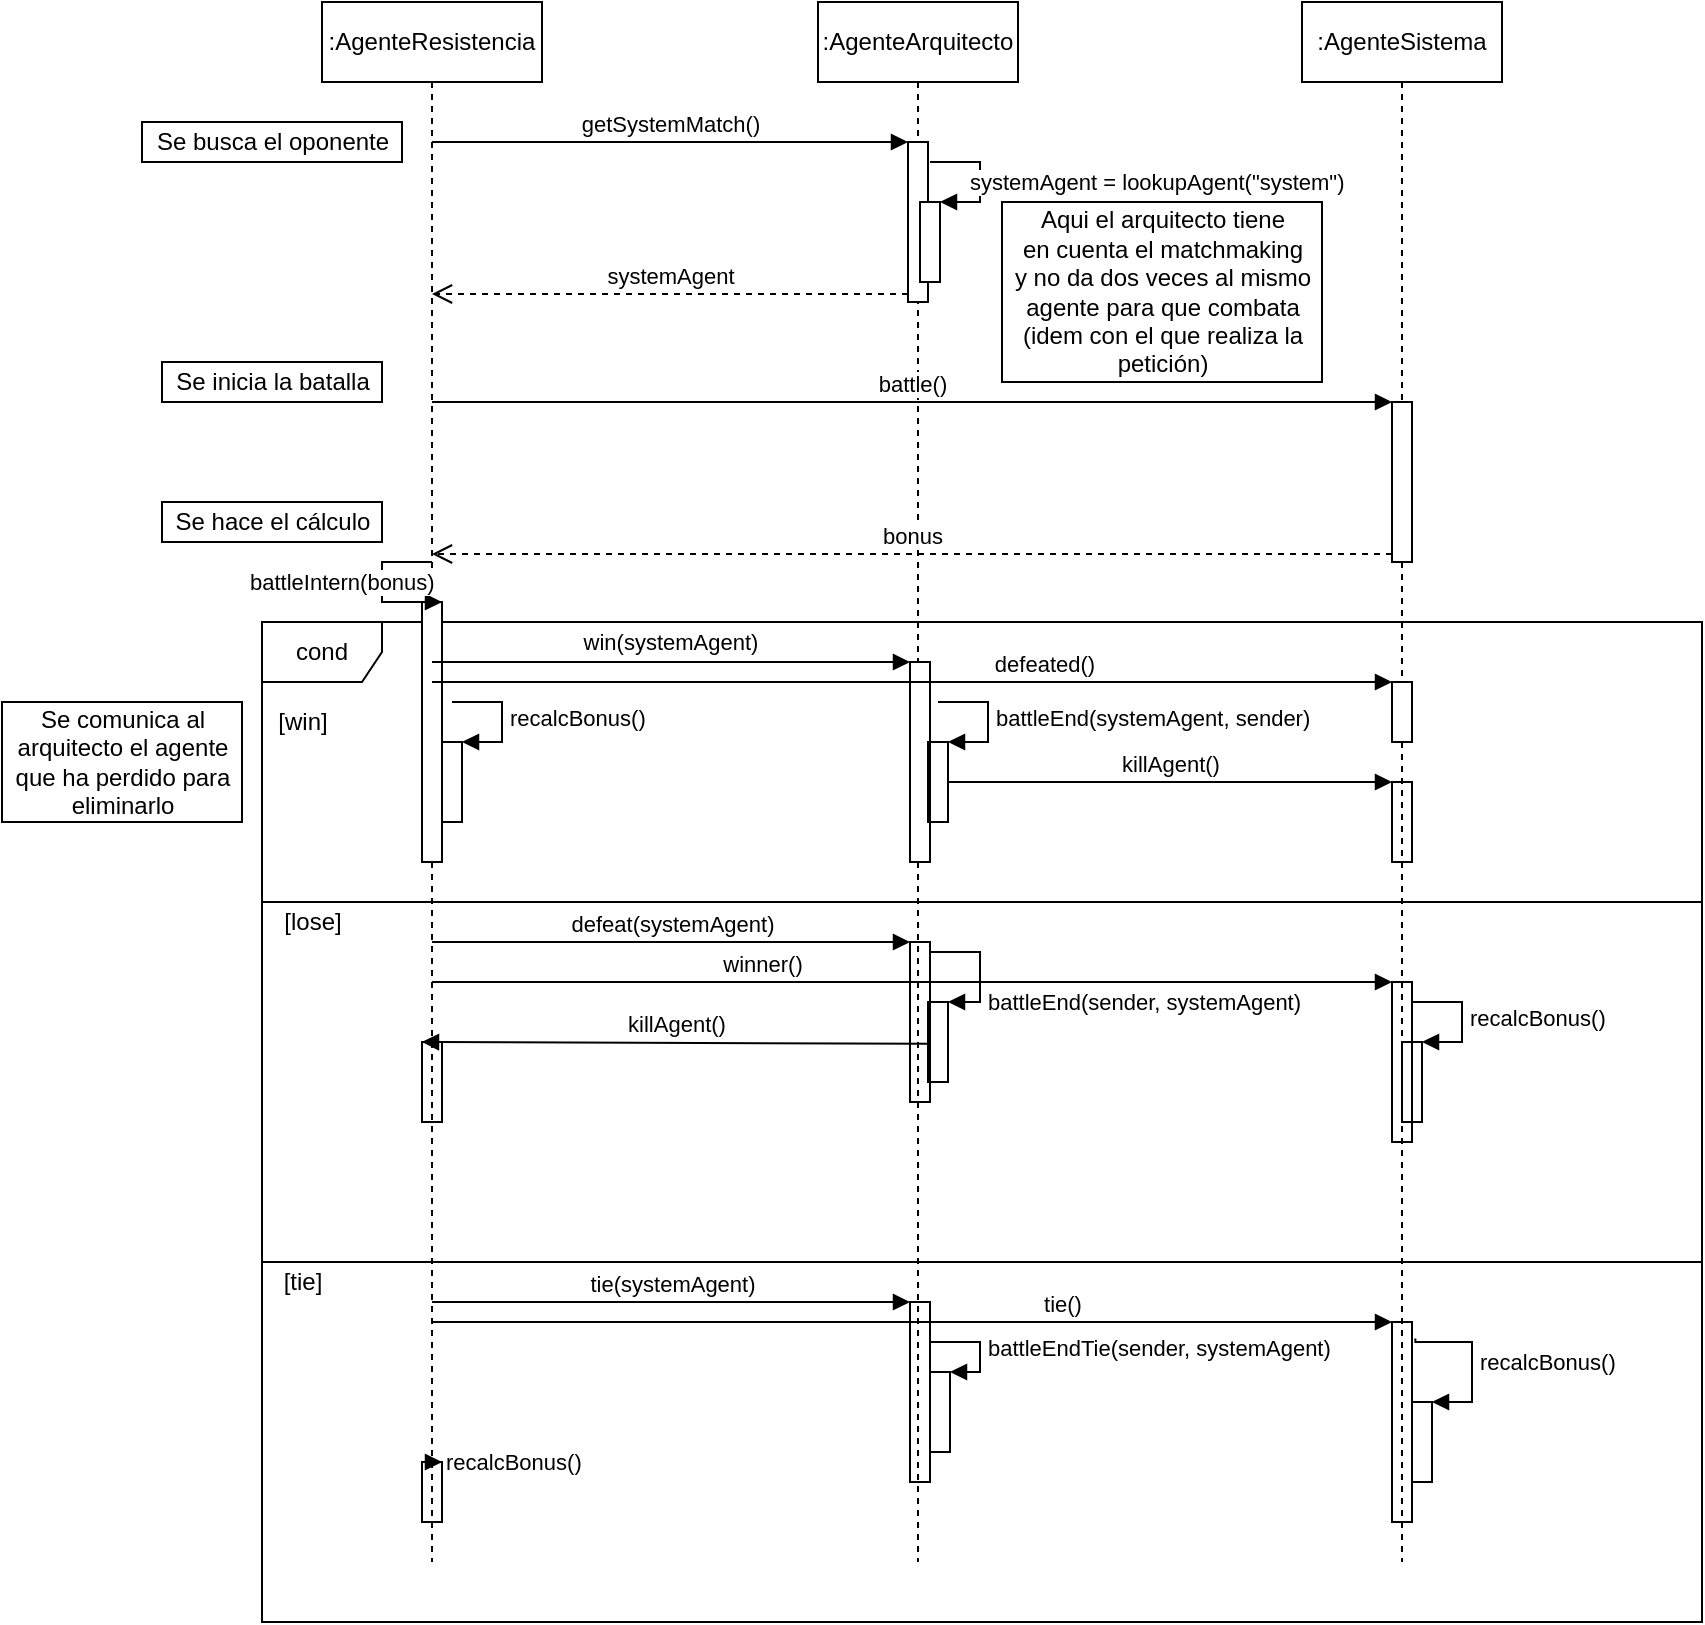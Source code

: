 <mxfile version="13.9.5" type="device"><diagram id="ZvYChKvBBwbPie8PScL7" name="Página-1"><mxGraphModel dx="1011" dy="130" grid="1" gridSize="10" guides="1" tooltips="1" connect="1" arrows="1" fold="1" page="1" pageScale="1" pageWidth="827" pageHeight="1169" math="0" shadow="0"><root><mxCell id="0"/><mxCell id="1" parent="0"/><mxCell id="j2AgSggDFy-0qMOhqjIw-64" value="" style="rounded=0;whiteSpace=wrap;html=1;strokeColor=#000000;fillColor=none;" parent="1" vertex="1"><mxGeometry x="80" y="710" width="720" height="180" as="geometry"/></mxCell><mxCell id="j2AgSggDFy-0qMOhqjIw-35" value="" style="rounded=0;whiteSpace=wrap;html=1;strokeColor=#000000;fillColor=none;" parent="1" vertex="1"><mxGeometry x="80" y="530" width="720" height="180" as="geometry"/></mxCell><mxCell id="j2AgSggDFy-0qMOhqjIw-34" value="" style="edgeStyle=none;rounded=0;orthogonalLoop=1;jettySize=auto;html=1;" parent="1" source="j2AgSggDFy-0qMOhqjIw-29" edge="1"><mxGeometry relative="1" as="geometry"><mxPoint x="440" y="530" as="targetPoint"/></mxGeometry></mxCell><mxCell id="j2AgSggDFy-0qMOhqjIw-29" value="cond" style="shape=umlFrame;whiteSpace=wrap;html=1;strokeColor=#000000;" parent="1" vertex="1"><mxGeometry x="80" y="390" width="720" height="140" as="geometry"/></mxCell><mxCell id="j2AgSggDFy-0qMOhqjIw-1" value=":AgenteResistencia" style="shape=umlLifeline;perimeter=lifelinePerimeter;whiteSpace=wrap;html=1;container=1;collapsible=0;recursiveResize=0;outlineConnect=0;" parent="1" vertex="1"><mxGeometry x="110" y="80" width="110" height="780" as="geometry"/></mxCell><mxCell id="j2AgSggDFy-0qMOhqjIw-20" value="" style="html=1;points=[];perimeter=orthogonalPerimeter;strokeColor=#000000;" parent="j2AgSggDFy-0qMOhqjIw-1" vertex="1"><mxGeometry x="50" y="300" width="10" height="130" as="geometry"/></mxCell><mxCell id="j2AgSggDFy-0qMOhqjIw-21" value="battleIntern(bonus)" style="edgeStyle=orthogonalEdgeStyle;html=1;align=left;spacingLeft=2;endArrow=block;rounded=0;entryX=1;entryY=0;" parent="j2AgSggDFy-0qMOhqjIw-1" target="j2AgSggDFy-0qMOhqjIw-20" edge="1"><mxGeometry x="-0.067" y="-70" relative="1" as="geometry"><mxPoint x="55" y="280" as="sourcePoint"/><Array as="points"><mxPoint x="30" y="280"/><mxPoint x="30" y="300"/></Array><mxPoint as="offset"/></mxGeometry></mxCell><mxCell id="j2AgSggDFy-0qMOhqjIw-55" value="" style="html=1;points=[];perimeter=orthogonalPerimeter;strokeColor=#000000;fillColor=none;" parent="j2AgSggDFy-0qMOhqjIw-1" vertex="1"><mxGeometry x="50" y="520" width="10" height="40" as="geometry"/></mxCell><mxCell id="j2AgSggDFy-0qMOhqjIw-60" value="" style="html=1;points=[];perimeter=orthogonalPerimeter;strokeColor=#000000;fillColor=none;" parent="j2AgSggDFy-0qMOhqjIw-1" vertex="1"><mxGeometry x="60" y="370" width="10" height="40" as="geometry"/></mxCell><mxCell id="j2AgSggDFy-0qMOhqjIw-61" value="recalcBonus()" style="edgeStyle=orthogonalEdgeStyle;html=1;align=left;spacingLeft=2;endArrow=block;rounded=0;entryX=1;entryY=0;" parent="j2AgSggDFy-0qMOhqjIw-1" target="j2AgSggDFy-0qMOhqjIw-60" edge="1"><mxGeometry relative="1" as="geometry"><mxPoint x="65" y="350" as="sourcePoint"/><Array as="points"><mxPoint x="90" y="350"/></Array></mxGeometry></mxCell><mxCell id="j2AgSggDFy-0qMOhqjIw-69" value="" style="html=1;points=[];perimeter=orthogonalPerimeter;strokeColor=#000000;fillColor=none;" parent="j2AgSggDFy-0qMOhqjIw-1" vertex="1"><mxGeometry x="50" y="730" width="10" height="30" as="geometry"/></mxCell><mxCell id="j2AgSggDFy-0qMOhqjIw-70" value="recalcBonus()" style="edgeStyle=orthogonalEdgeStyle;html=1;align=left;spacingLeft=2;endArrow=block;rounded=0;entryX=1;entryY=0;" parent="j2AgSggDFy-0qMOhqjIw-1" source="j2AgSggDFy-0qMOhqjIw-1" target="j2AgSggDFy-0qMOhqjIw-69" edge="1"><mxGeometry x="0.072" relative="1" as="geometry"><mxPoint x="55" y="660" as="sourcePoint"/><Array as="points"><mxPoint x="80" y="710"/><mxPoint x="80" y="730"/></Array><mxPoint as="offset"/></mxGeometry></mxCell><mxCell id="j2AgSggDFy-0qMOhqjIw-2" value=":AgenteArquitecto" style="shape=umlLifeline;perimeter=lifelinePerimeter;whiteSpace=wrap;html=1;container=1;collapsible=0;recursiveResize=0;outlineConnect=0;" parent="1" vertex="1"><mxGeometry x="358" y="80" width="100" height="780" as="geometry"/></mxCell><mxCell id="j2AgSggDFy-0qMOhqjIw-7" value="" style="html=1;points=[];perimeter=orthogonalPerimeter;" parent="j2AgSggDFy-0qMOhqjIw-2" vertex="1"><mxGeometry x="45" y="70" width="10" height="80" as="geometry"/></mxCell><mxCell id="j2AgSggDFy-0qMOhqjIw-10" value="" style="html=1;points=[];perimeter=orthogonalPerimeter;" parent="j2AgSggDFy-0qMOhqjIw-2" vertex="1"><mxGeometry x="51" y="100" width="10" height="40" as="geometry"/></mxCell><mxCell id="j2AgSggDFy-0qMOhqjIw-11" value="systemAgent = lookupAgent(&quot;system&quot;)" style="edgeStyle=orthogonalEdgeStyle;html=1;align=left;spacingLeft=2;endArrow=block;rounded=0;entryX=1;entryY=0;" parent="j2AgSggDFy-0qMOhqjIw-2" target="j2AgSggDFy-0qMOhqjIw-10" edge="1"><mxGeometry x="0.077" y="-9" relative="1" as="geometry"><mxPoint x="56" y="80" as="sourcePoint"/><Array as="points"><mxPoint x="81" y="80"/></Array><mxPoint as="offset"/></mxGeometry></mxCell><mxCell id="j2AgSggDFy-0qMOhqjIw-22" value="" style="html=1;points=[];perimeter=orthogonalPerimeter;strokeColor=#000000;" parent="j2AgSggDFy-0qMOhqjIw-2" vertex="1"><mxGeometry x="46" y="330" width="10" height="100" as="geometry"/></mxCell><mxCell id="j2AgSggDFy-0qMOhqjIw-38" value="" style="html=1;points=[];perimeter=orthogonalPerimeter;strokeColor=#000000;fillColor=none;" parent="j2AgSggDFy-0qMOhqjIw-2" vertex="1"><mxGeometry x="55" y="370" width="10" height="40" as="geometry"/></mxCell><mxCell id="j2AgSggDFy-0qMOhqjIw-39" value="battleEnd(systemAgent, sender)" style="edgeStyle=orthogonalEdgeStyle;html=1;align=left;spacingLeft=2;endArrow=block;rounded=0;entryX=1;entryY=0;" parent="j2AgSggDFy-0qMOhqjIw-2" target="j2AgSggDFy-0qMOhqjIw-38" edge="1"><mxGeometry relative="1" as="geometry"><mxPoint x="60" y="350" as="sourcePoint"/><Array as="points"><mxPoint x="85" y="350"/></Array></mxGeometry></mxCell><mxCell id="j2AgSggDFy-0qMOhqjIw-48" value="" style="html=1;points=[];perimeter=orthogonalPerimeter;strokeColor=#000000;fillColor=none;" parent="j2AgSggDFy-0qMOhqjIw-2" vertex="1"><mxGeometry x="46" y="470" width="10" height="80" as="geometry"/></mxCell><mxCell id="j2AgSggDFy-0qMOhqjIw-53" value="" style="html=1;points=[];perimeter=orthogonalPerimeter;strokeColor=#000000;fillColor=none;" parent="j2AgSggDFy-0qMOhqjIw-2" vertex="1"><mxGeometry x="55" y="500" width="10" height="40" as="geometry"/></mxCell><mxCell id="j2AgSggDFy-0qMOhqjIw-54" value="battleEnd(sender, systemAgent)" style="edgeStyle=orthogonalEdgeStyle;html=1;align=left;spacingLeft=2;endArrow=block;rounded=0;entryX=1;entryY=0;" parent="j2AgSggDFy-0qMOhqjIw-2" target="j2AgSggDFy-0qMOhqjIw-53" edge="1"><mxGeometry x="0.515" relative="1" as="geometry"><mxPoint x="56" y="475" as="sourcePoint"/><Array as="points"><mxPoint x="81" y="475"/></Array><mxPoint as="offset"/></mxGeometry></mxCell><mxCell id="j2AgSggDFy-0qMOhqjIw-3" value=":AgenteSistema" style="shape=umlLifeline;perimeter=lifelinePerimeter;whiteSpace=wrap;html=1;container=1;collapsible=0;recursiveResize=0;outlineConnect=0;" parent="1" vertex="1"><mxGeometry x="600" y="80" width="100" height="780" as="geometry"/></mxCell><mxCell id="j2AgSggDFy-0qMOhqjIw-15" value="" style="html=1;points=[];perimeter=orthogonalPerimeter;strokeColor=#000000;" parent="j2AgSggDFy-0qMOhqjIw-3" vertex="1"><mxGeometry x="45" y="200" width="10" height="80" as="geometry"/></mxCell><mxCell id="j2AgSggDFy-0qMOhqjIw-25" value="" style="html=1;points=[];perimeter=orthogonalPerimeter;strokeColor=#000000;" parent="j2AgSggDFy-0qMOhqjIw-3" vertex="1"><mxGeometry x="45" y="340" width="10" height="30" as="geometry"/></mxCell><mxCell id="j2AgSggDFy-0qMOhqjIw-40" value="" style="html=1;points=[];perimeter=orthogonalPerimeter;strokeColor=#000000;fillColor=none;" parent="j2AgSggDFy-0qMOhqjIw-3" vertex="1"><mxGeometry x="45" y="390" width="10" height="40" as="geometry"/></mxCell><mxCell id="j2AgSggDFy-0qMOhqjIw-57" value="" style="html=1;points=[];perimeter=orthogonalPerimeter;strokeColor=#000000;fillColor=none;" parent="j2AgSggDFy-0qMOhqjIw-3" vertex="1"><mxGeometry x="45" y="490" width="10" height="80" as="geometry"/></mxCell><mxCell id="j2AgSggDFy-0qMOhqjIw-62" value="" style="html=1;points=[];perimeter=orthogonalPerimeter;strokeColor=#000000;fillColor=none;" parent="j2AgSggDFy-0qMOhqjIw-3" vertex="1"><mxGeometry x="50" y="520" width="10" height="40" as="geometry"/></mxCell><mxCell id="j2AgSggDFy-0qMOhqjIw-63" value="recalcBonus()" style="edgeStyle=orthogonalEdgeStyle;html=1;align=left;spacingLeft=2;endArrow=block;rounded=0;entryX=1;entryY=0;" parent="j2AgSggDFy-0qMOhqjIw-3" target="j2AgSggDFy-0qMOhqjIw-62" edge="1"><mxGeometry relative="1" as="geometry"><mxPoint x="55" y="500" as="sourcePoint"/><Array as="points"><mxPoint x="80" y="500"/></Array></mxGeometry></mxCell><mxCell id="j2AgSggDFy-0qMOhqjIw-71" value="" style="html=1;points=[];perimeter=orthogonalPerimeter;strokeColor=#000000;fillColor=none;" parent="j2AgSggDFy-0qMOhqjIw-3" vertex="1"><mxGeometry x="45" y="660" width="10" height="100" as="geometry"/></mxCell><mxCell id="j2AgSggDFy-0qMOhqjIw-74" value="" style="html=1;points=[];perimeter=orthogonalPerimeter;strokeColor=#000000;fillColor=none;" parent="j2AgSggDFy-0qMOhqjIw-3" vertex="1"><mxGeometry x="55" y="700" width="10" height="40" as="geometry"/></mxCell><mxCell id="j2AgSggDFy-0qMOhqjIw-75" value="recalcBonus()" style="edgeStyle=orthogonalEdgeStyle;html=1;align=left;spacingLeft=2;endArrow=block;rounded=0;entryX=1;entryY=0;exitX=1.167;exitY=0.083;exitDx=0;exitDy=0;exitPerimeter=0;" parent="j2AgSggDFy-0qMOhqjIw-3" source="j2AgSggDFy-0qMOhqjIw-71" target="j2AgSggDFy-0qMOhqjIw-74" edge="1"><mxGeometry relative="1" as="geometry"><mxPoint x="59.667" y="670" as="sourcePoint"/><Array as="points"><mxPoint x="57" y="670"/><mxPoint x="85" y="670"/><mxPoint x="85" y="700"/></Array></mxGeometry></mxCell><mxCell id="j2AgSggDFy-0qMOhqjIw-8" value="getSystemMatch()" style="html=1;verticalAlign=bottom;endArrow=block;entryX=0;entryY=0;" parent="1" source="j2AgSggDFy-0qMOhqjIw-1" target="j2AgSggDFy-0qMOhqjIw-7" edge="1"><mxGeometry relative="1" as="geometry"><mxPoint x="333" y="150" as="sourcePoint"/></mxGeometry></mxCell><mxCell id="j2AgSggDFy-0qMOhqjIw-9" value="systemAgent" style="html=1;verticalAlign=bottom;endArrow=open;dashed=1;endSize=8;exitX=0;exitY=0.95;" parent="1" source="j2AgSggDFy-0qMOhqjIw-7" target="j2AgSggDFy-0qMOhqjIw-1" edge="1"><mxGeometry relative="1" as="geometry"><mxPoint x="333" y="226" as="targetPoint"/></mxGeometry></mxCell><mxCell id="j2AgSggDFy-0qMOhqjIw-12" value="Se inicia la batalla" style="text;html=1;align=center;verticalAlign=middle;resizable=0;points=[];autosize=1;strokeColor=#000000;" parent="1" vertex="1"><mxGeometry x="30" y="260" width="110" height="20" as="geometry"/></mxCell><mxCell id="j2AgSggDFy-0qMOhqjIw-13" value="Se busca el oponente" style="text;html=1;align=center;verticalAlign=middle;resizable=0;points=[];autosize=1;strokeColor=#000000;" parent="1" vertex="1"><mxGeometry x="20" y="140" width="130" height="20" as="geometry"/></mxCell><mxCell id="j2AgSggDFy-0qMOhqjIw-16" value="battle()" style="html=1;verticalAlign=bottom;endArrow=block;entryX=0;entryY=0;" parent="1" source="j2AgSggDFy-0qMOhqjIw-1" target="j2AgSggDFy-0qMOhqjIw-15" edge="1"><mxGeometry relative="1" as="geometry"><mxPoint x="575" y="280" as="sourcePoint"/></mxGeometry></mxCell><mxCell id="j2AgSggDFy-0qMOhqjIw-17" value="bonus" style="html=1;verticalAlign=bottom;endArrow=open;dashed=1;endSize=8;exitX=0;exitY=0.95;" parent="1" source="j2AgSggDFy-0qMOhqjIw-15" target="j2AgSggDFy-0qMOhqjIw-1" edge="1"><mxGeometry relative="1" as="geometry"><mxPoint x="575" y="356" as="targetPoint"/></mxGeometry></mxCell><mxCell id="j2AgSggDFy-0qMOhqjIw-18" value="Aqui el arquitecto tiene&lt;br&gt;en cuenta el matchmaking&lt;br&gt;y no da dos veces al mismo&lt;br&gt;agente para que combata&lt;br&gt;(idem con el que realiza la&lt;br&gt;petición)" style="text;html=1;align=center;verticalAlign=middle;resizable=0;points=[];autosize=1;strokeColor=#000000;" parent="1" vertex="1"><mxGeometry x="450" y="180" width="160" height="90" as="geometry"/></mxCell><mxCell id="j2AgSggDFy-0qMOhqjIw-19" value="Se hace el cálculo" style="text;html=1;align=center;verticalAlign=middle;resizable=0;points=[];autosize=1;strokeColor=#000000;" parent="1" vertex="1"><mxGeometry x="30" y="330" width="110" height="20" as="geometry"/></mxCell><mxCell id="j2AgSggDFy-0qMOhqjIw-23" value="" style="html=1;verticalAlign=bottom;endArrow=block;entryX=0;entryY=0;" parent="1" source="j2AgSggDFy-0qMOhqjIw-1" target="j2AgSggDFy-0qMOhqjIw-22" edge="1"><mxGeometry relative="1" as="geometry"><mxPoint x="334" y="410" as="sourcePoint"/></mxGeometry></mxCell><mxCell id="j2AgSggDFy-0qMOhqjIw-32" value="win(systemAgent)" style="edgeLabel;html=1;align=center;verticalAlign=middle;resizable=0;points=[];" parent="j2AgSggDFy-0qMOhqjIw-23" vertex="1" connectable="0"><mxGeometry x="-0.01" y="1" relative="1" as="geometry"><mxPoint y="-9" as="offset"/></mxGeometry></mxCell><mxCell id="j2AgSggDFy-0qMOhqjIw-26" value="defeated()" style="html=1;verticalAlign=bottom;endArrow=block;entryX=0;entryY=0;" parent="1" source="j2AgSggDFy-0qMOhqjIw-1" target="j2AgSggDFy-0qMOhqjIw-25" edge="1"><mxGeometry x="0.272" relative="1" as="geometry"><mxPoint x="575" y="420" as="sourcePoint"/><mxPoint as="offset"/></mxGeometry></mxCell><mxCell id="j2AgSggDFy-0qMOhqjIw-31" value="[win]" style="text;html=1;align=center;verticalAlign=middle;resizable=0;points=[];autosize=1;" parent="1" vertex="1"><mxGeometry x="80" y="430" width="40" height="20" as="geometry"/></mxCell><mxCell id="j2AgSggDFy-0qMOhqjIw-41" value="killAgent()" style="html=1;verticalAlign=bottom;endArrow=block;entryX=0;entryY=0;" parent="1" source="j2AgSggDFy-0qMOhqjIw-38" target="j2AgSggDFy-0qMOhqjIw-40" edge="1"><mxGeometry relative="1" as="geometry"><mxPoint x="575" y="470" as="sourcePoint"/></mxGeometry></mxCell><mxCell id="j2AgSggDFy-0qMOhqjIw-44" value="[lose]" style="text;html=1;align=center;verticalAlign=middle;resizable=0;points=[];autosize=1;" parent="1" vertex="1"><mxGeometry x="85" y="530" width="40" height="20" as="geometry"/></mxCell><mxCell id="j2AgSggDFy-0qMOhqjIw-49" value="defeat(systemAgent)" style="html=1;verticalAlign=bottom;endArrow=block;entryX=0;entryY=0;" parent="1" source="j2AgSggDFy-0qMOhqjIw-1" target="j2AgSggDFy-0qMOhqjIw-48" edge="1"><mxGeometry relative="1" as="geometry"><mxPoint x="334" y="550" as="sourcePoint"/></mxGeometry></mxCell><mxCell id="j2AgSggDFy-0qMOhqjIw-51" value="Se comunica al&lt;br&gt;arquitecto el agente&lt;br&gt;que ha perdido para&lt;br&gt;eliminarlo" style="text;html=1;align=center;verticalAlign=middle;resizable=0;points=[];autosize=1;strokeColor=#000000;" parent="1" vertex="1"><mxGeometry x="-50" y="430" width="120" height="60" as="geometry"/></mxCell><mxCell id="j2AgSggDFy-0qMOhqjIw-56" value="killAgent()" style="html=1;verticalAlign=bottom;endArrow=block;entryX=0;entryY=0;exitX=0.017;exitY=0.521;exitDx=0;exitDy=0;exitPerimeter=0;" parent="1" source="j2AgSggDFy-0qMOhqjIw-53" target="j2AgSggDFy-0qMOhqjIw-55" edge="1"><mxGeometry relative="1" as="geometry"><mxPoint x="-62" y="590" as="sourcePoint"/></mxGeometry></mxCell><mxCell id="j2AgSggDFy-0qMOhqjIw-58" value="winner()" style="html=1;verticalAlign=bottom;endArrow=block;entryX=0;entryY=0;" parent="1" source="j2AgSggDFy-0qMOhqjIw-1" target="j2AgSggDFy-0qMOhqjIw-57" edge="1"><mxGeometry x="-0.312" relative="1" as="geometry"><mxPoint x="575" y="570" as="sourcePoint"/><mxPoint as="offset"/></mxGeometry></mxCell><mxCell id="j2AgSggDFy-0qMOhqjIw-65" value="[tie]" style="text;html=1;align=center;verticalAlign=middle;resizable=0;points=[];autosize=1;" parent="1" vertex="1"><mxGeometry x="85" y="710" width="30" height="20" as="geometry"/></mxCell><mxCell id="j2AgSggDFy-0qMOhqjIw-66" value="" style="html=1;points=[];perimeter=orthogonalPerimeter;strokeColor=#000000;fillColor=none;" parent="1" vertex="1"><mxGeometry x="404" y="730" width="10" height="90" as="geometry"/></mxCell><mxCell id="j2AgSggDFy-0qMOhqjIw-67" value="tie(systemAgent)" style="html=1;verticalAlign=bottom;endArrow=block;entryX=0;entryY=0;" parent="1" source="j2AgSggDFy-0qMOhqjIw-1" target="j2AgSggDFy-0qMOhqjIw-66" edge="1"><mxGeometry relative="1" as="geometry"><mxPoint x="334" y="730" as="sourcePoint"/></mxGeometry></mxCell><mxCell id="j2AgSggDFy-0qMOhqjIw-72" value="tie()" style="html=1;verticalAlign=bottom;endArrow=block;entryX=0;entryY=0;" parent="1" source="j2AgSggDFy-0qMOhqjIw-1" target="j2AgSggDFy-0qMOhqjIw-71" edge="1"><mxGeometry x="0.313" relative="1" as="geometry"><mxPoint x="575" y="740" as="sourcePoint"/><mxPoint as="offset"/></mxGeometry></mxCell><mxCell id="j2AgSggDFy-0qMOhqjIw-76" value="" style="html=1;points=[];perimeter=orthogonalPerimeter;strokeColor=#000000;fillColor=none;" parent="1" vertex="1"><mxGeometry x="414" y="765" width="10" height="40" as="geometry"/></mxCell><mxCell id="j2AgSggDFy-0qMOhqjIw-77" value="battleEndTie(sender, systemAgent)" style="edgeStyle=orthogonalEdgeStyle;html=1;align=left;spacingLeft=2;endArrow=block;rounded=0;entryX=1;entryY=0;" parent="1" target="j2AgSggDFy-0qMOhqjIw-76" edge="1"><mxGeometry relative="1" as="geometry"><mxPoint x="414.0" y="750" as="sourcePoint"/><Array as="points"><mxPoint x="439" y="750"/></Array></mxGeometry></mxCell></root></mxGraphModel></diagram></mxfile>